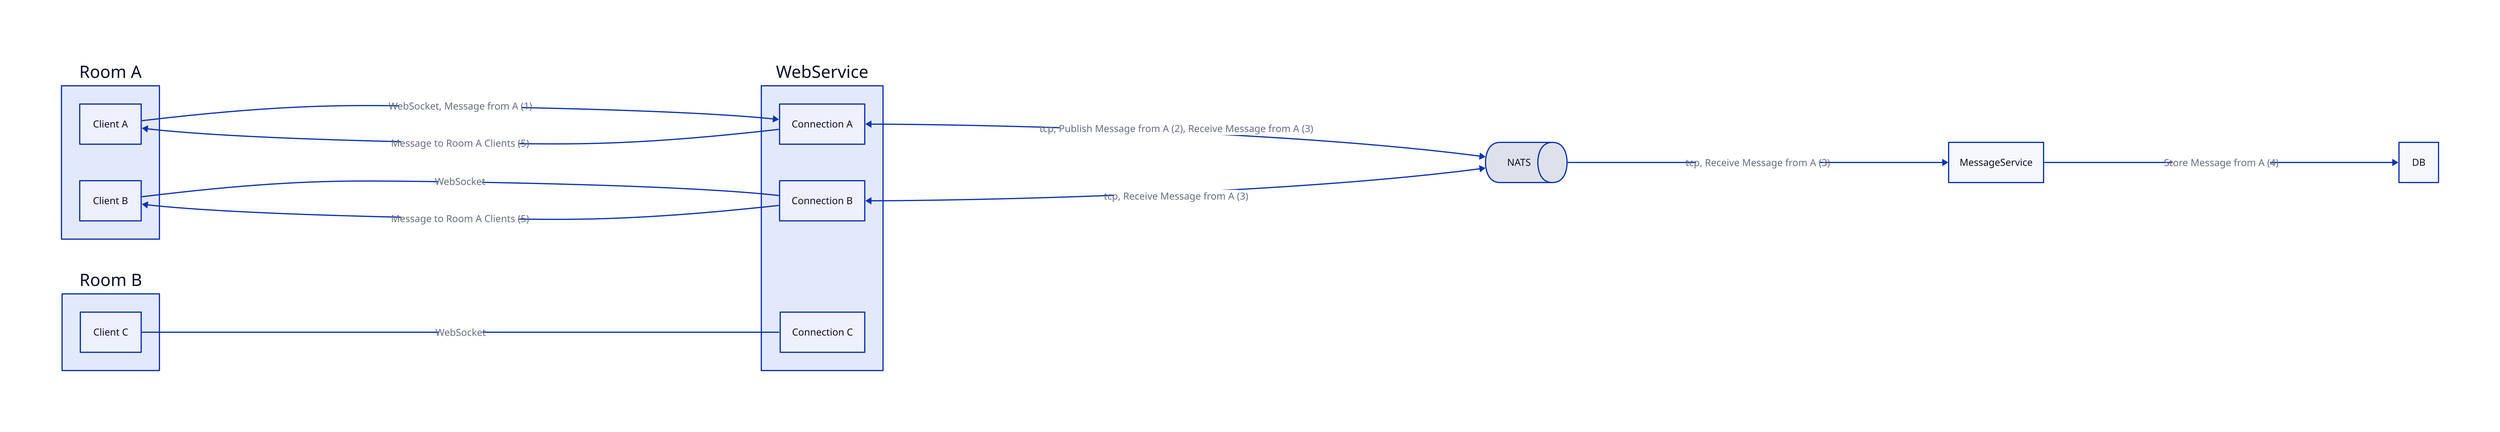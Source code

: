 direction:right
Room A {
    Client A
    Client B
}

Room B{
    Client C
}

WebService{
    Connection A
    Connection B
    Connection C
}

MessageService{}

NATS{
    shape: queue
}

DB

Room A.Client A -> WebService.Connection A: WebSocket, Message from A (1)
Room A.Client B -- WebService.Connection B: WebSocket
Room B.Client C -- WebService.Connection C: WebSocket

WebService.Connection A <-> NATS: tcp, Publish Message from A (2), Receive Message from A (3)
WebService.Connection B <-> NATS: tcp, Receive Message from A (3)

NATS -> MessageService: tcp, Receive Message from A (3)
MessageService -> DB: Store Message from A (4)


WebService.Connection A -> Room A.Client A: Message to Room A Clients (5)
WebService.Connection B -> Room A.Client B: Message to Room A Clients (5)
